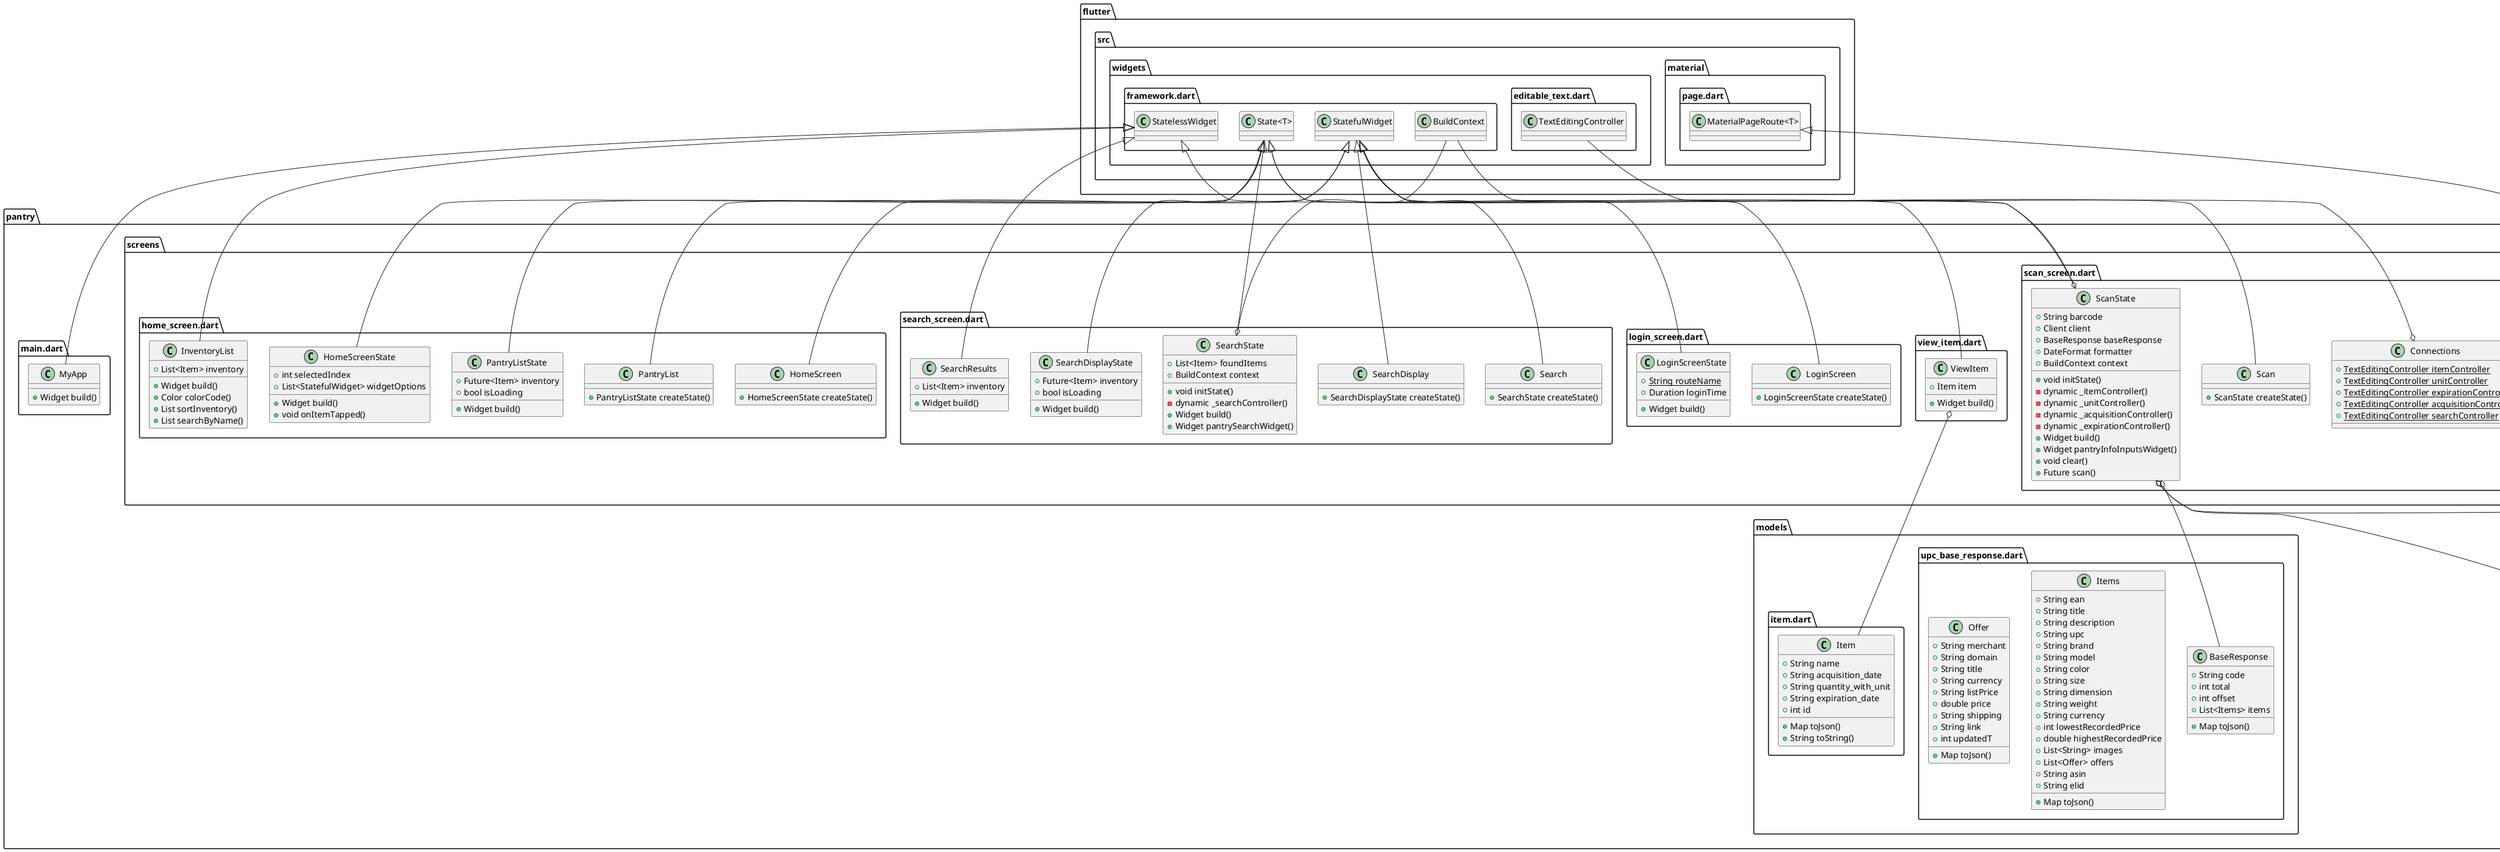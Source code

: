 @startuml
set namespaceSeparator ::

class "pantry::utils::fade_route.dart::FadePageRoute<T>" {
  +Duration transitionDuration
  +Widget buildTransitions()
}

"flutter::src::material::page.dart::MaterialPageRoute<T>" <|-- "pantry::utils::fade_route.dart::FadePageRoute<T>"

class "pantry::models::upc_base_response.dart::BaseResponse" {
  +String code
  +int total
  +int offset
  +List<Items> items
  +Map toJson()
}

class "pantry::models::upc_base_response.dart::Items" {
  +String ean
  +String title
  +String description
  +String upc
  +String brand
  +String model
  +String color
  +String size
  +String dimension
  +String weight
  +String currency
  +int lowestRecordedPrice
  +double highestRecordedPrice
  +List<String> images
  +List<Offer> offers
  +String asin
  +String elid
  +Map toJson()
}

class "pantry::models::upc_base_response.dart::Offer" {
  +String merchant
  +String domain
  +String title
  +String currency
  +String listPrice
  +double price
  +String shipping
  +String link
  +int updatedT
  +Map toJson()
}

class "pantry::models::item.dart::Item" {
  +String name
  +String acquisition_date
  +String quantity_with_unit
  +String expiration_date
  +int id
  +Map toJson()
  +String toString()
}

class "pantry::screens::scan_screen.dart::Connections" {
  {static} +TextEditingController itemController
  {static} +TextEditingController unitController
  {static} +TextEditingController expirationController
  {static} +TextEditingController acquisitionController
  {static} +TextEditingController searchController
}

"pantry::screens::scan_screen.dart::Connections" o-- "flutter::src::widgets::editable_text.dart::TextEditingController"

class "pantry::screens::scan_screen.dart::Scan" {
  +ScanState createState()
}

"flutter::src::widgets::framework.dart::StatefulWidget" <|-- "pantry::screens::scan_screen.dart::Scan"

class "pantry::screens::scan_screen.dart::ScanState" {
  +String barcode
  +Client client
  +BaseResponse baseResponse
  +DateFormat formatter
  +BuildContext context
  +void initState()
  -dynamic _itemController()
  -dynamic _unitController()
  -dynamic _acquisitionController()
  -dynamic _expirationController()
  +Widget build()
  +Widget pantryInfoInputsWidget()
  +void clear()
  +Future scan()
}

"pantry::screens::scan_screen.dart::ScanState" o-- "http::src::client.dart::Client"
"pantry::screens::scan_screen.dart::ScanState" o-- "pantry::models::upc_base_response.dart::BaseResponse"
"pantry::screens::scan_screen.dart::ScanState" o-- "intl::intl.dart::DateFormat"
"pantry::screens::scan_screen.dart::ScanState" o-- "flutter::src::widgets::framework.dart::BuildContext"
"flutter::src::widgets::framework.dart::State<T>" <|-- "pantry::screens::scan_screen.dart::ScanState"

class "pantry::screens::view_item.dart::ViewItem" {
  +Item item
  +Widget build()
}

"pantry::screens::view_item.dart::ViewItem" o-- "pantry::models::item.dart::Item"
"flutter::src::widgets::framework.dart::StatelessWidget" <|-- "pantry::screens::view_item.dart::ViewItem"

class "pantry::screens::login_screen.dart::LoginScreen" {
  +LoginScreenState createState()
}

"flutter::src::widgets::framework.dart::StatefulWidget" <|-- "pantry::screens::login_screen.dart::LoginScreen"

class "pantry::screens::login_screen.dart::LoginScreenState" {
  {static} +String routeName
  +Duration loginTime
  +Widget build()
}

"flutter::src::widgets::framework.dart::State<T>" <|-- "pantry::screens::login_screen.dart::LoginScreenState"

class "pantry::screens::search_screen.dart::Search" {
  +SearchState createState()
}

"flutter::src::widgets::framework.dart::StatefulWidget" <|-- "pantry::screens::search_screen.dart::Search"

class "pantry::screens::search_screen.dart::SearchState" {
  +List<Item> foundItems
  +BuildContext context
  +void initState()
  -dynamic _searchController()
  +Widget build()
  +Widget pantrySearchWidget()
}

"pantry::screens::search_screen.dart::SearchState" o-- "flutter::src::widgets::framework.dart::BuildContext"
"flutter::src::widgets::framework.dart::State<T>" <|-- "pantry::screens::search_screen.dart::SearchState"

class "pantry::screens::search_screen.dart::SearchDisplay" {
  +SearchDisplayState createState()
}

"flutter::src::widgets::framework.dart::StatefulWidget" <|-- "pantry::screens::search_screen.dart::SearchDisplay"

class "pantry::screens::search_screen.dart::SearchDisplayState" {
  +Future<Item> inventory
  +bool isLoading
  +Widget build()
}

"flutter::src::widgets::framework.dart::State<T>" <|-- "pantry::screens::search_screen.dart::SearchDisplayState"

class "pantry::screens::search_screen.dart::SearchResults" {
  +List<Item> inventory
  +Widget build()
}

"flutter::src::widgets::framework.dart::StatelessWidget" <|-- "pantry::screens::search_screen.dart::SearchResults"

class "pantry::screens::home_screen.dart::HomeScreen" {
  +HomeScreenState createState()
}

"flutter::src::widgets::framework.dart::StatefulWidget" <|-- "pantry::screens::home_screen.dart::HomeScreen"

class "pantry::screens::home_screen.dart::HomeScreenState" {
  +int selectedIndex
  +List<StatefulWidget> widgetOptions
  +Widget build()
  +void onItemTapped()
}

"flutter::src::widgets::framework.dart::State<T>" <|-- "pantry::screens::home_screen.dart::HomeScreenState"

class "pantry::screens::home_screen.dart::PantryList" {
  +PantryListState createState()
}

"flutter::src::widgets::framework.dart::StatefulWidget" <|-- "pantry::screens::home_screen.dart::PantryList"

class "pantry::screens::home_screen.dart::PantryListState" {
  +Future<Item> inventory
  +bool isLoading
  +Widget build()
}

"flutter::src::widgets::framework.dart::State<T>" <|-- "pantry::screens::home_screen.dart::PantryListState"

class "pantry::screens::home_screen.dart::InventoryList" {
  +List<Item> inventory
  +Widget build()
  +Color colorCode()
  +List sortInventory()
  +List searchByName()
}

"flutter::src::widgets::framework.dart::StatelessWidget" <|-- "pantry::screens::home_screen.dart::InventoryList"

class "pantry::main.dart::MyApp" {
  +Widget build()
}

"flutter::src::widgets::framework.dart::StatelessWidget" <|-- "pantry::main.dart::MyApp"


@enduml